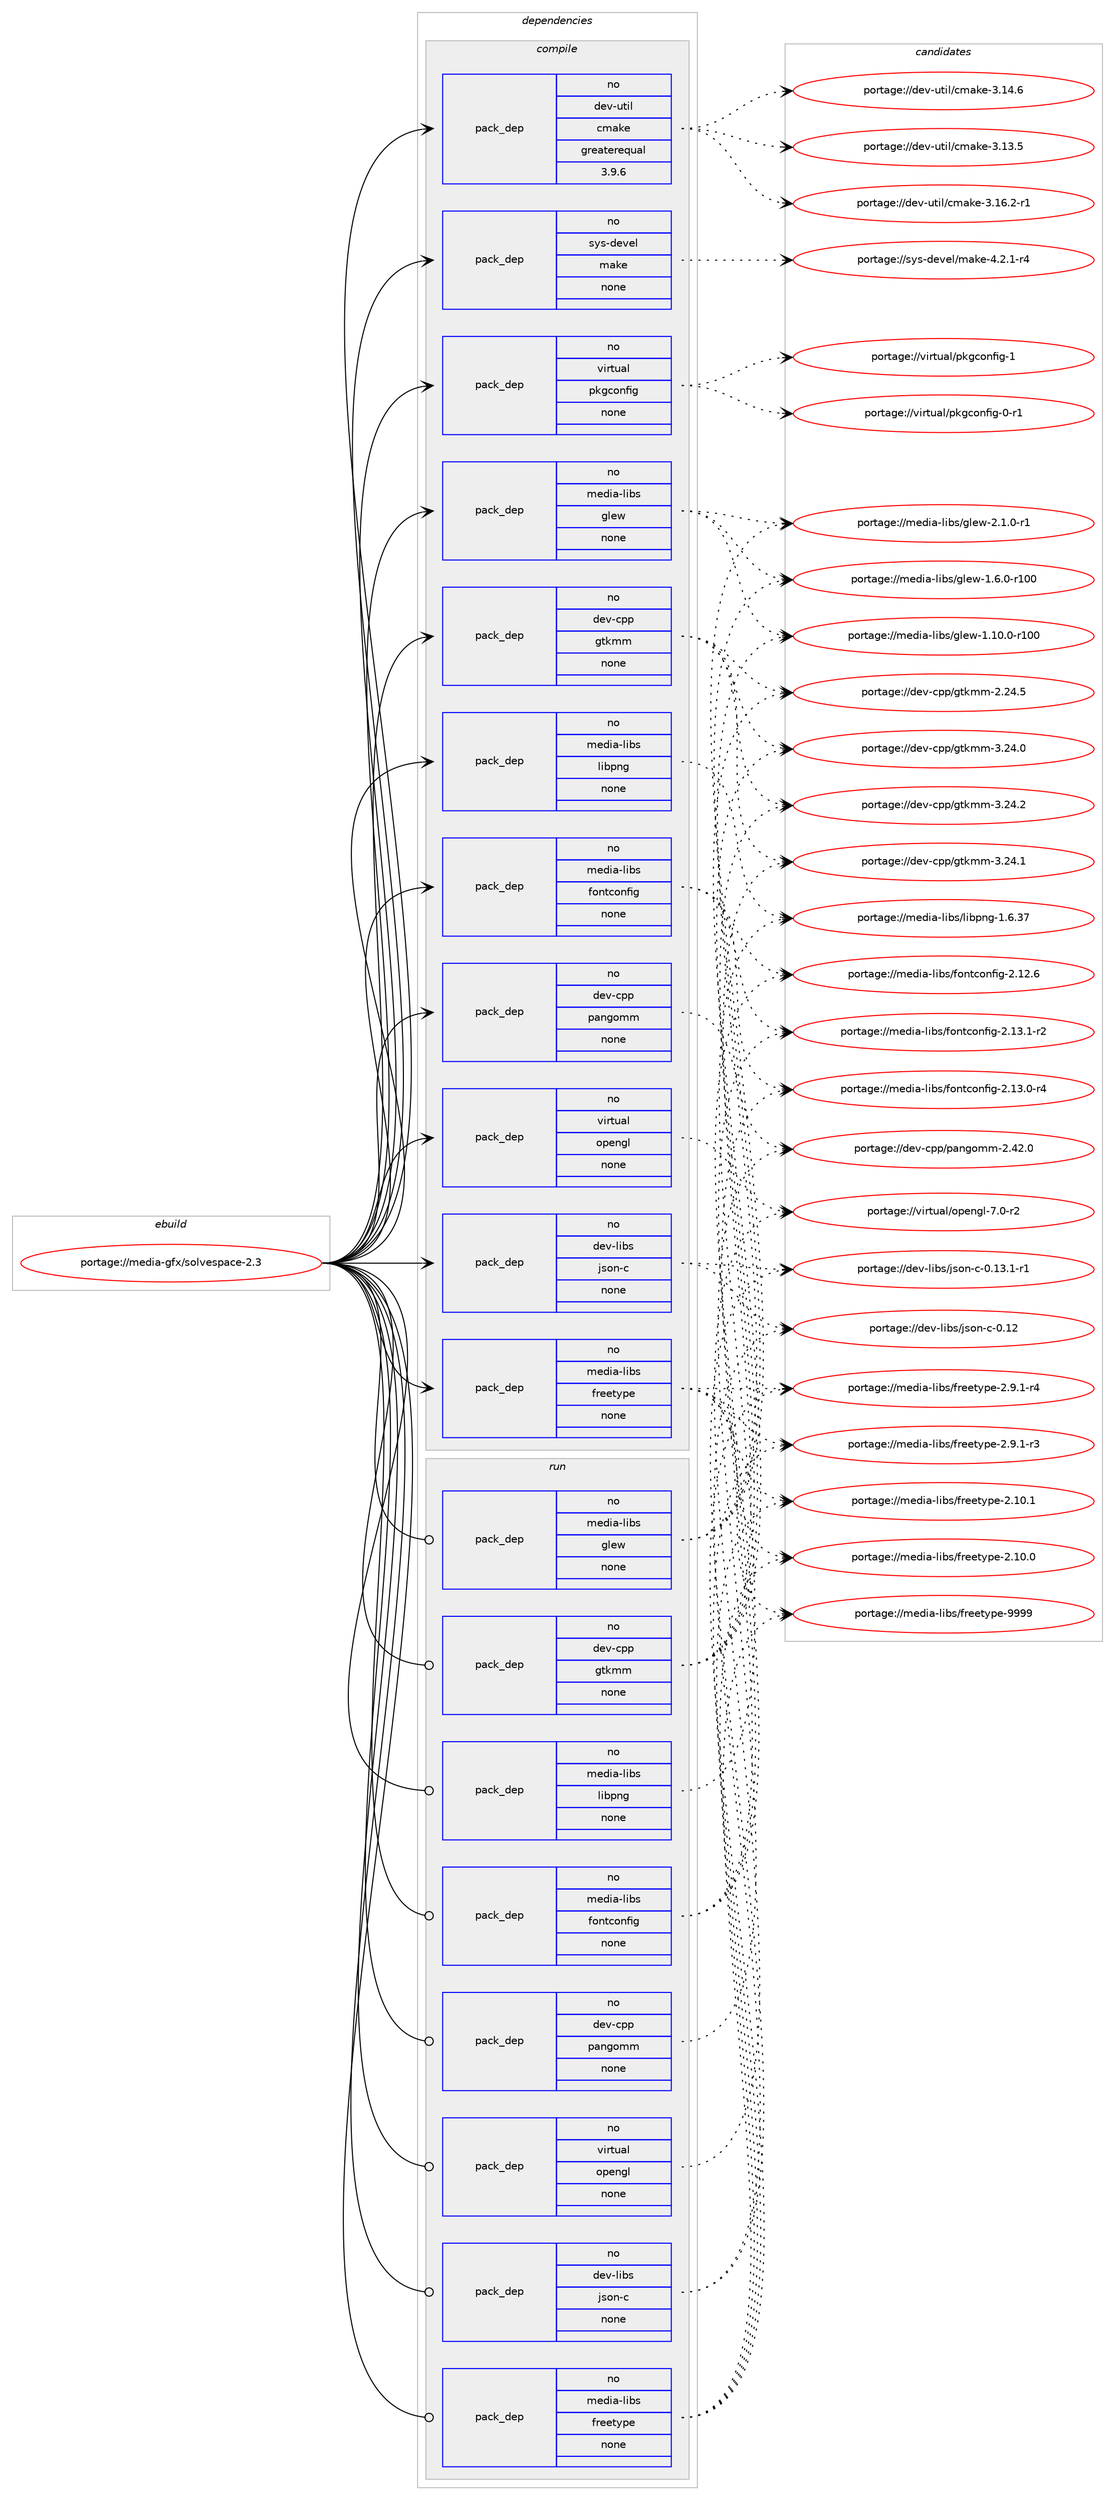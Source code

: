 digraph prolog {

# *************
# Graph options
# *************

newrank=true;
concentrate=true;
compound=true;
graph [rankdir=LR,fontname=Helvetica,fontsize=10,ranksep=1.5];#, ranksep=2.5, nodesep=0.2];
edge  [arrowhead=vee];
node  [fontname=Helvetica,fontsize=10];

# **********
# The ebuild
# **********

subgraph cluster_leftcol {
color=gray;
label=<<i>ebuild</i>>;
id [label="portage://media-gfx/solvespace-2.3", color=red, width=4, href="../media-gfx/solvespace-2.3.svg"];
}

# ****************
# The dependencies
# ****************

subgraph cluster_midcol {
color=gray;
label=<<i>dependencies</i>>;
subgraph cluster_compile {
fillcolor="#eeeeee";
style=filled;
label=<<i>compile</i>>;
subgraph pack164141 {
dependency217497 [label=<<TABLE BORDER="0" CELLBORDER="1" CELLSPACING="0" CELLPADDING="4" WIDTH="220"><TR><TD ROWSPAN="6" CELLPADDING="30">pack_dep</TD></TR><TR><TD WIDTH="110">no</TD></TR><TR><TD>dev-cpp</TD></TR><TR><TD>gtkmm</TD></TR><TR><TD>none</TD></TR><TR><TD></TD></TR></TABLE>>, shape=none, color=blue];
}
id:e -> dependency217497:w [weight=20,style="solid",arrowhead="vee"];
subgraph pack164142 {
dependency217498 [label=<<TABLE BORDER="0" CELLBORDER="1" CELLSPACING="0" CELLPADDING="4" WIDTH="220"><TR><TD ROWSPAN="6" CELLPADDING="30">pack_dep</TD></TR><TR><TD WIDTH="110">no</TD></TR><TR><TD>dev-cpp</TD></TR><TR><TD>pangomm</TD></TR><TR><TD>none</TD></TR><TR><TD></TD></TR></TABLE>>, shape=none, color=blue];
}
id:e -> dependency217498:w [weight=20,style="solid",arrowhead="vee"];
subgraph pack164143 {
dependency217499 [label=<<TABLE BORDER="0" CELLBORDER="1" CELLSPACING="0" CELLPADDING="4" WIDTH="220"><TR><TD ROWSPAN="6" CELLPADDING="30">pack_dep</TD></TR><TR><TD WIDTH="110">no</TD></TR><TR><TD>dev-libs</TD></TR><TR><TD>json-c</TD></TR><TR><TD>none</TD></TR><TR><TD></TD></TR></TABLE>>, shape=none, color=blue];
}
id:e -> dependency217499:w [weight=20,style="solid",arrowhead="vee"];
subgraph pack164144 {
dependency217500 [label=<<TABLE BORDER="0" CELLBORDER="1" CELLSPACING="0" CELLPADDING="4" WIDTH="220"><TR><TD ROWSPAN="6" CELLPADDING="30">pack_dep</TD></TR><TR><TD WIDTH="110">no</TD></TR><TR><TD>dev-util</TD></TR><TR><TD>cmake</TD></TR><TR><TD>greaterequal</TD></TR><TR><TD>3.9.6</TD></TR></TABLE>>, shape=none, color=blue];
}
id:e -> dependency217500:w [weight=20,style="solid",arrowhead="vee"];
subgraph pack164145 {
dependency217501 [label=<<TABLE BORDER="0" CELLBORDER="1" CELLSPACING="0" CELLPADDING="4" WIDTH="220"><TR><TD ROWSPAN="6" CELLPADDING="30">pack_dep</TD></TR><TR><TD WIDTH="110">no</TD></TR><TR><TD>media-libs</TD></TR><TR><TD>fontconfig</TD></TR><TR><TD>none</TD></TR><TR><TD></TD></TR></TABLE>>, shape=none, color=blue];
}
id:e -> dependency217501:w [weight=20,style="solid",arrowhead="vee"];
subgraph pack164146 {
dependency217502 [label=<<TABLE BORDER="0" CELLBORDER="1" CELLSPACING="0" CELLPADDING="4" WIDTH="220"><TR><TD ROWSPAN="6" CELLPADDING="30">pack_dep</TD></TR><TR><TD WIDTH="110">no</TD></TR><TR><TD>media-libs</TD></TR><TR><TD>freetype</TD></TR><TR><TD>none</TD></TR><TR><TD></TD></TR></TABLE>>, shape=none, color=blue];
}
id:e -> dependency217502:w [weight=20,style="solid",arrowhead="vee"];
subgraph pack164147 {
dependency217503 [label=<<TABLE BORDER="0" CELLBORDER="1" CELLSPACING="0" CELLPADDING="4" WIDTH="220"><TR><TD ROWSPAN="6" CELLPADDING="30">pack_dep</TD></TR><TR><TD WIDTH="110">no</TD></TR><TR><TD>media-libs</TD></TR><TR><TD>glew</TD></TR><TR><TD>none</TD></TR><TR><TD></TD></TR></TABLE>>, shape=none, color=blue];
}
id:e -> dependency217503:w [weight=20,style="solid",arrowhead="vee"];
subgraph pack164148 {
dependency217504 [label=<<TABLE BORDER="0" CELLBORDER="1" CELLSPACING="0" CELLPADDING="4" WIDTH="220"><TR><TD ROWSPAN="6" CELLPADDING="30">pack_dep</TD></TR><TR><TD WIDTH="110">no</TD></TR><TR><TD>media-libs</TD></TR><TR><TD>libpng</TD></TR><TR><TD>none</TD></TR><TR><TD></TD></TR></TABLE>>, shape=none, color=blue];
}
id:e -> dependency217504:w [weight=20,style="solid",arrowhead="vee"];
subgraph pack164149 {
dependency217505 [label=<<TABLE BORDER="0" CELLBORDER="1" CELLSPACING="0" CELLPADDING="4" WIDTH="220"><TR><TD ROWSPAN="6" CELLPADDING="30">pack_dep</TD></TR><TR><TD WIDTH="110">no</TD></TR><TR><TD>sys-devel</TD></TR><TR><TD>make</TD></TR><TR><TD>none</TD></TR><TR><TD></TD></TR></TABLE>>, shape=none, color=blue];
}
id:e -> dependency217505:w [weight=20,style="solid",arrowhead="vee"];
subgraph pack164150 {
dependency217506 [label=<<TABLE BORDER="0" CELLBORDER="1" CELLSPACING="0" CELLPADDING="4" WIDTH="220"><TR><TD ROWSPAN="6" CELLPADDING="30">pack_dep</TD></TR><TR><TD WIDTH="110">no</TD></TR><TR><TD>virtual</TD></TR><TR><TD>opengl</TD></TR><TR><TD>none</TD></TR><TR><TD></TD></TR></TABLE>>, shape=none, color=blue];
}
id:e -> dependency217506:w [weight=20,style="solid",arrowhead="vee"];
subgraph pack164151 {
dependency217507 [label=<<TABLE BORDER="0" CELLBORDER="1" CELLSPACING="0" CELLPADDING="4" WIDTH="220"><TR><TD ROWSPAN="6" CELLPADDING="30">pack_dep</TD></TR><TR><TD WIDTH="110">no</TD></TR><TR><TD>virtual</TD></TR><TR><TD>pkgconfig</TD></TR><TR><TD>none</TD></TR><TR><TD></TD></TR></TABLE>>, shape=none, color=blue];
}
id:e -> dependency217507:w [weight=20,style="solid",arrowhead="vee"];
}
subgraph cluster_compileandrun {
fillcolor="#eeeeee";
style=filled;
label=<<i>compile and run</i>>;
}
subgraph cluster_run {
fillcolor="#eeeeee";
style=filled;
label=<<i>run</i>>;
subgraph pack164152 {
dependency217508 [label=<<TABLE BORDER="0" CELLBORDER="1" CELLSPACING="0" CELLPADDING="4" WIDTH="220"><TR><TD ROWSPAN="6" CELLPADDING="30">pack_dep</TD></TR><TR><TD WIDTH="110">no</TD></TR><TR><TD>dev-cpp</TD></TR><TR><TD>gtkmm</TD></TR><TR><TD>none</TD></TR><TR><TD></TD></TR></TABLE>>, shape=none, color=blue];
}
id:e -> dependency217508:w [weight=20,style="solid",arrowhead="odot"];
subgraph pack164153 {
dependency217509 [label=<<TABLE BORDER="0" CELLBORDER="1" CELLSPACING="0" CELLPADDING="4" WIDTH="220"><TR><TD ROWSPAN="6" CELLPADDING="30">pack_dep</TD></TR><TR><TD WIDTH="110">no</TD></TR><TR><TD>dev-cpp</TD></TR><TR><TD>pangomm</TD></TR><TR><TD>none</TD></TR><TR><TD></TD></TR></TABLE>>, shape=none, color=blue];
}
id:e -> dependency217509:w [weight=20,style="solid",arrowhead="odot"];
subgraph pack164154 {
dependency217510 [label=<<TABLE BORDER="0" CELLBORDER="1" CELLSPACING="0" CELLPADDING="4" WIDTH="220"><TR><TD ROWSPAN="6" CELLPADDING="30">pack_dep</TD></TR><TR><TD WIDTH="110">no</TD></TR><TR><TD>dev-libs</TD></TR><TR><TD>json-c</TD></TR><TR><TD>none</TD></TR><TR><TD></TD></TR></TABLE>>, shape=none, color=blue];
}
id:e -> dependency217510:w [weight=20,style="solid",arrowhead="odot"];
subgraph pack164155 {
dependency217511 [label=<<TABLE BORDER="0" CELLBORDER="1" CELLSPACING="0" CELLPADDING="4" WIDTH="220"><TR><TD ROWSPAN="6" CELLPADDING="30">pack_dep</TD></TR><TR><TD WIDTH="110">no</TD></TR><TR><TD>media-libs</TD></TR><TR><TD>fontconfig</TD></TR><TR><TD>none</TD></TR><TR><TD></TD></TR></TABLE>>, shape=none, color=blue];
}
id:e -> dependency217511:w [weight=20,style="solid",arrowhead="odot"];
subgraph pack164156 {
dependency217512 [label=<<TABLE BORDER="0" CELLBORDER="1" CELLSPACING="0" CELLPADDING="4" WIDTH="220"><TR><TD ROWSPAN="6" CELLPADDING="30">pack_dep</TD></TR><TR><TD WIDTH="110">no</TD></TR><TR><TD>media-libs</TD></TR><TR><TD>freetype</TD></TR><TR><TD>none</TD></TR><TR><TD></TD></TR></TABLE>>, shape=none, color=blue];
}
id:e -> dependency217512:w [weight=20,style="solid",arrowhead="odot"];
subgraph pack164157 {
dependency217513 [label=<<TABLE BORDER="0" CELLBORDER="1" CELLSPACING="0" CELLPADDING="4" WIDTH="220"><TR><TD ROWSPAN="6" CELLPADDING="30">pack_dep</TD></TR><TR><TD WIDTH="110">no</TD></TR><TR><TD>media-libs</TD></TR><TR><TD>glew</TD></TR><TR><TD>none</TD></TR><TR><TD></TD></TR></TABLE>>, shape=none, color=blue];
}
id:e -> dependency217513:w [weight=20,style="solid",arrowhead="odot"];
subgraph pack164158 {
dependency217514 [label=<<TABLE BORDER="0" CELLBORDER="1" CELLSPACING="0" CELLPADDING="4" WIDTH="220"><TR><TD ROWSPAN="6" CELLPADDING="30">pack_dep</TD></TR><TR><TD WIDTH="110">no</TD></TR><TR><TD>media-libs</TD></TR><TR><TD>libpng</TD></TR><TR><TD>none</TD></TR><TR><TD></TD></TR></TABLE>>, shape=none, color=blue];
}
id:e -> dependency217514:w [weight=20,style="solid",arrowhead="odot"];
subgraph pack164159 {
dependency217515 [label=<<TABLE BORDER="0" CELLBORDER="1" CELLSPACING="0" CELLPADDING="4" WIDTH="220"><TR><TD ROWSPAN="6" CELLPADDING="30">pack_dep</TD></TR><TR><TD WIDTH="110">no</TD></TR><TR><TD>virtual</TD></TR><TR><TD>opengl</TD></TR><TR><TD>none</TD></TR><TR><TD></TD></TR></TABLE>>, shape=none, color=blue];
}
id:e -> dependency217515:w [weight=20,style="solid",arrowhead="odot"];
}
}

# **************
# The candidates
# **************

subgraph cluster_choices {
rank=same;
color=gray;
label=<<i>candidates</i>>;

subgraph choice164141 {
color=black;
nodesep=1;
choice10010111845991121124710311610710910945514650524650 [label="portage://dev-cpp/gtkmm-3.24.2", color=red, width=4,href="../dev-cpp/gtkmm-3.24.2.svg"];
choice10010111845991121124710311610710910945514650524649 [label="portage://dev-cpp/gtkmm-3.24.1", color=red, width=4,href="../dev-cpp/gtkmm-3.24.1.svg"];
choice10010111845991121124710311610710910945514650524648 [label="portage://dev-cpp/gtkmm-3.24.0", color=red, width=4,href="../dev-cpp/gtkmm-3.24.0.svg"];
choice10010111845991121124710311610710910945504650524653 [label="portage://dev-cpp/gtkmm-2.24.5", color=red, width=4,href="../dev-cpp/gtkmm-2.24.5.svg"];
dependency217497:e -> choice10010111845991121124710311610710910945514650524650:w [style=dotted,weight="100"];
dependency217497:e -> choice10010111845991121124710311610710910945514650524649:w [style=dotted,weight="100"];
dependency217497:e -> choice10010111845991121124710311610710910945514650524648:w [style=dotted,weight="100"];
dependency217497:e -> choice10010111845991121124710311610710910945504650524653:w [style=dotted,weight="100"];
}
subgraph choice164142 {
color=black;
nodesep=1;
choice1001011184599112112471129711010311110910945504652504648 [label="portage://dev-cpp/pangomm-2.42.0", color=red, width=4,href="../dev-cpp/pangomm-2.42.0.svg"];
dependency217498:e -> choice1001011184599112112471129711010311110910945504652504648:w [style=dotted,weight="100"];
}
subgraph choice164143 {
color=black;
nodesep=1;
choice1001011184510810598115471061151111104599454846495146494511449 [label="portage://dev-libs/json-c-0.13.1-r1", color=red, width=4,href="../dev-libs/json-c-0.13.1-r1.svg"];
choice10010111845108105981154710611511111045994548464950 [label="portage://dev-libs/json-c-0.12", color=red, width=4,href="../dev-libs/json-c-0.12.svg"];
dependency217499:e -> choice1001011184510810598115471061151111104599454846495146494511449:w [style=dotted,weight="100"];
dependency217499:e -> choice10010111845108105981154710611511111045994548464950:w [style=dotted,weight="100"];
}
subgraph choice164144 {
color=black;
nodesep=1;
choice10010111845117116105108479910997107101455146495446504511449 [label="portage://dev-util/cmake-3.16.2-r1", color=red, width=4,href="../dev-util/cmake-3.16.2-r1.svg"];
choice1001011184511711610510847991099710710145514649524654 [label="portage://dev-util/cmake-3.14.6", color=red, width=4,href="../dev-util/cmake-3.14.6.svg"];
choice1001011184511711610510847991099710710145514649514653 [label="portage://dev-util/cmake-3.13.5", color=red, width=4,href="../dev-util/cmake-3.13.5.svg"];
dependency217500:e -> choice10010111845117116105108479910997107101455146495446504511449:w [style=dotted,weight="100"];
dependency217500:e -> choice1001011184511711610510847991099710710145514649524654:w [style=dotted,weight="100"];
dependency217500:e -> choice1001011184511711610510847991099710710145514649514653:w [style=dotted,weight="100"];
}
subgraph choice164145 {
color=black;
nodesep=1;
choice1091011001059745108105981154710211111011699111110102105103455046495146494511450 [label="portage://media-libs/fontconfig-2.13.1-r2", color=red, width=4,href="../media-libs/fontconfig-2.13.1-r2.svg"];
choice1091011001059745108105981154710211111011699111110102105103455046495146484511452 [label="portage://media-libs/fontconfig-2.13.0-r4", color=red, width=4,href="../media-libs/fontconfig-2.13.0-r4.svg"];
choice109101100105974510810598115471021111101169911111010210510345504649504654 [label="portage://media-libs/fontconfig-2.12.6", color=red, width=4,href="../media-libs/fontconfig-2.12.6.svg"];
dependency217501:e -> choice1091011001059745108105981154710211111011699111110102105103455046495146494511450:w [style=dotted,weight="100"];
dependency217501:e -> choice1091011001059745108105981154710211111011699111110102105103455046495146484511452:w [style=dotted,weight="100"];
dependency217501:e -> choice109101100105974510810598115471021111101169911111010210510345504649504654:w [style=dotted,weight="100"];
}
subgraph choice164146 {
color=black;
nodesep=1;
choice109101100105974510810598115471021141011011161211121014557575757 [label="portage://media-libs/freetype-9999", color=red, width=4,href="../media-libs/freetype-9999.svg"];
choice109101100105974510810598115471021141011011161211121014550465746494511452 [label="portage://media-libs/freetype-2.9.1-r4", color=red, width=4,href="../media-libs/freetype-2.9.1-r4.svg"];
choice109101100105974510810598115471021141011011161211121014550465746494511451 [label="portage://media-libs/freetype-2.9.1-r3", color=red, width=4,href="../media-libs/freetype-2.9.1-r3.svg"];
choice1091011001059745108105981154710211410110111612111210145504649484649 [label="portage://media-libs/freetype-2.10.1", color=red, width=4,href="../media-libs/freetype-2.10.1.svg"];
choice1091011001059745108105981154710211410110111612111210145504649484648 [label="portage://media-libs/freetype-2.10.0", color=red, width=4,href="../media-libs/freetype-2.10.0.svg"];
dependency217502:e -> choice109101100105974510810598115471021141011011161211121014557575757:w [style=dotted,weight="100"];
dependency217502:e -> choice109101100105974510810598115471021141011011161211121014550465746494511452:w [style=dotted,weight="100"];
dependency217502:e -> choice109101100105974510810598115471021141011011161211121014550465746494511451:w [style=dotted,weight="100"];
dependency217502:e -> choice1091011001059745108105981154710211410110111612111210145504649484649:w [style=dotted,weight="100"];
dependency217502:e -> choice1091011001059745108105981154710211410110111612111210145504649484648:w [style=dotted,weight="100"];
}
subgraph choice164147 {
color=black;
nodesep=1;
choice109101100105974510810598115471031081011194550464946484511449 [label="portage://media-libs/glew-2.1.0-r1", color=red, width=4,href="../media-libs/glew-2.1.0-r1.svg"];
choice1091011001059745108105981154710310810111945494654464845114494848 [label="portage://media-libs/glew-1.6.0-r100", color=red, width=4,href="../media-libs/glew-1.6.0-r100.svg"];
choice109101100105974510810598115471031081011194549464948464845114494848 [label="portage://media-libs/glew-1.10.0-r100", color=red, width=4,href="../media-libs/glew-1.10.0-r100.svg"];
dependency217503:e -> choice109101100105974510810598115471031081011194550464946484511449:w [style=dotted,weight="100"];
dependency217503:e -> choice1091011001059745108105981154710310810111945494654464845114494848:w [style=dotted,weight="100"];
dependency217503:e -> choice109101100105974510810598115471031081011194549464948464845114494848:w [style=dotted,weight="100"];
}
subgraph choice164148 {
color=black;
nodesep=1;
choice109101100105974510810598115471081059811211010345494654465155 [label="portage://media-libs/libpng-1.6.37", color=red, width=4,href="../media-libs/libpng-1.6.37.svg"];
dependency217504:e -> choice109101100105974510810598115471081059811211010345494654465155:w [style=dotted,weight="100"];
}
subgraph choice164149 {
color=black;
nodesep=1;
choice1151211154510010111810110847109971071014552465046494511452 [label="portage://sys-devel/make-4.2.1-r4", color=red, width=4,href="../sys-devel/make-4.2.1-r4.svg"];
dependency217505:e -> choice1151211154510010111810110847109971071014552465046494511452:w [style=dotted,weight="100"];
}
subgraph choice164150 {
color=black;
nodesep=1;
choice1181051141161179710847111112101110103108455546484511450 [label="portage://virtual/opengl-7.0-r2", color=red, width=4,href="../virtual/opengl-7.0-r2.svg"];
dependency217506:e -> choice1181051141161179710847111112101110103108455546484511450:w [style=dotted,weight="100"];
}
subgraph choice164151 {
color=black;
nodesep=1;
choice1181051141161179710847112107103991111101021051034549 [label="portage://virtual/pkgconfig-1", color=red, width=4,href="../virtual/pkgconfig-1.svg"];
choice11810511411611797108471121071039911111010210510345484511449 [label="portage://virtual/pkgconfig-0-r1", color=red, width=4,href="../virtual/pkgconfig-0-r1.svg"];
dependency217507:e -> choice1181051141161179710847112107103991111101021051034549:w [style=dotted,weight="100"];
dependency217507:e -> choice11810511411611797108471121071039911111010210510345484511449:w [style=dotted,weight="100"];
}
subgraph choice164152 {
color=black;
nodesep=1;
choice10010111845991121124710311610710910945514650524650 [label="portage://dev-cpp/gtkmm-3.24.2", color=red, width=4,href="../dev-cpp/gtkmm-3.24.2.svg"];
choice10010111845991121124710311610710910945514650524649 [label="portage://dev-cpp/gtkmm-3.24.1", color=red, width=4,href="../dev-cpp/gtkmm-3.24.1.svg"];
choice10010111845991121124710311610710910945514650524648 [label="portage://dev-cpp/gtkmm-3.24.0", color=red, width=4,href="../dev-cpp/gtkmm-3.24.0.svg"];
choice10010111845991121124710311610710910945504650524653 [label="portage://dev-cpp/gtkmm-2.24.5", color=red, width=4,href="../dev-cpp/gtkmm-2.24.5.svg"];
dependency217508:e -> choice10010111845991121124710311610710910945514650524650:w [style=dotted,weight="100"];
dependency217508:e -> choice10010111845991121124710311610710910945514650524649:w [style=dotted,weight="100"];
dependency217508:e -> choice10010111845991121124710311610710910945514650524648:w [style=dotted,weight="100"];
dependency217508:e -> choice10010111845991121124710311610710910945504650524653:w [style=dotted,weight="100"];
}
subgraph choice164153 {
color=black;
nodesep=1;
choice1001011184599112112471129711010311110910945504652504648 [label="portage://dev-cpp/pangomm-2.42.0", color=red, width=4,href="../dev-cpp/pangomm-2.42.0.svg"];
dependency217509:e -> choice1001011184599112112471129711010311110910945504652504648:w [style=dotted,weight="100"];
}
subgraph choice164154 {
color=black;
nodesep=1;
choice1001011184510810598115471061151111104599454846495146494511449 [label="portage://dev-libs/json-c-0.13.1-r1", color=red, width=4,href="../dev-libs/json-c-0.13.1-r1.svg"];
choice10010111845108105981154710611511111045994548464950 [label="portage://dev-libs/json-c-0.12", color=red, width=4,href="../dev-libs/json-c-0.12.svg"];
dependency217510:e -> choice1001011184510810598115471061151111104599454846495146494511449:w [style=dotted,weight="100"];
dependency217510:e -> choice10010111845108105981154710611511111045994548464950:w [style=dotted,weight="100"];
}
subgraph choice164155 {
color=black;
nodesep=1;
choice1091011001059745108105981154710211111011699111110102105103455046495146494511450 [label="portage://media-libs/fontconfig-2.13.1-r2", color=red, width=4,href="../media-libs/fontconfig-2.13.1-r2.svg"];
choice1091011001059745108105981154710211111011699111110102105103455046495146484511452 [label="portage://media-libs/fontconfig-2.13.0-r4", color=red, width=4,href="../media-libs/fontconfig-2.13.0-r4.svg"];
choice109101100105974510810598115471021111101169911111010210510345504649504654 [label="portage://media-libs/fontconfig-2.12.6", color=red, width=4,href="../media-libs/fontconfig-2.12.6.svg"];
dependency217511:e -> choice1091011001059745108105981154710211111011699111110102105103455046495146494511450:w [style=dotted,weight="100"];
dependency217511:e -> choice1091011001059745108105981154710211111011699111110102105103455046495146484511452:w [style=dotted,weight="100"];
dependency217511:e -> choice109101100105974510810598115471021111101169911111010210510345504649504654:w [style=dotted,weight="100"];
}
subgraph choice164156 {
color=black;
nodesep=1;
choice109101100105974510810598115471021141011011161211121014557575757 [label="portage://media-libs/freetype-9999", color=red, width=4,href="../media-libs/freetype-9999.svg"];
choice109101100105974510810598115471021141011011161211121014550465746494511452 [label="portage://media-libs/freetype-2.9.1-r4", color=red, width=4,href="../media-libs/freetype-2.9.1-r4.svg"];
choice109101100105974510810598115471021141011011161211121014550465746494511451 [label="portage://media-libs/freetype-2.9.1-r3", color=red, width=4,href="../media-libs/freetype-2.9.1-r3.svg"];
choice1091011001059745108105981154710211410110111612111210145504649484649 [label="portage://media-libs/freetype-2.10.1", color=red, width=4,href="../media-libs/freetype-2.10.1.svg"];
choice1091011001059745108105981154710211410110111612111210145504649484648 [label="portage://media-libs/freetype-2.10.0", color=red, width=4,href="../media-libs/freetype-2.10.0.svg"];
dependency217512:e -> choice109101100105974510810598115471021141011011161211121014557575757:w [style=dotted,weight="100"];
dependency217512:e -> choice109101100105974510810598115471021141011011161211121014550465746494511452:w [style=dotted,weight="100"];
dependency217512:e -> choice109101100105974510810598115471021141011011161211121014550465746494511451:w [style=dotted,weight="100"];
dependency217512:e -> choice1091011001059745108105981154710211410110111612111210145504649484649:w [style=dotted,weight="100"];
dependency217512:e -> choice1091011001059745108105981154710211410110111612111210145504649484648:w [style=dotted,weight="100"];
}
subgraph choice164157 {
color=black;
nodesep=1;
choice109101100105974510810598115471031081011194550464946484511449 [label="portage://media-libs/glew-2.1.0-r1", color=red, width=4,href="../media-libs/glew-2.1.0-r1.svg"];
choice1091011001059745108105981154710310810111945494654464845114494848 [label="portage://media-libs/glew-1.6.0-r100", color=red, width=4,href="../media-libs/glew-1.6.0-r100.svg"];
choice109101100105974510810598115471031081011194549464948464845114494848 [label="portage://media-libs/glew-1.10.0-r100", color=red, width=4,href="../media-libs/glew-1.10.0-r100.svg"];
dependency217513:e -> choice109101100105974510810598115471031081011194550464946484511449:w [style=dotted,weight="100"];
dependency217513:e -> choice1091011001059745108105981154710310810111945494654464845114494848:w [style=dotted,weight="100"];
dependency217513:e -> choice109101100105974510810598115471031081011194549464948464845114494848:w [style=dotted,weight="100"];
}
subgraph choice164158 {
color=black;
nodesep=1;
choice109101100105974510810598115471081059811211010345494654465155 [label="portage://media-libs/libpng-1.6.37", color=red, width=4,href="../media-libs/libpng-1.6.37.svg"];
dependency217514:e -> choice109101100105974510810598115471081059811211010345494654465155:w [style=dotted,weight="100"];
}
subgraph choice164159 {
color=black;
nodesep=1;
choice1181051141161179710847111112101110103108455546484511450 [label="portage://virtual/opengl-7.0-r2", color=red, width=4,href="../virtual/opengl-7.0-r2.svg"];
dependency217515:e -> choice1181051141161179710847111112101110103108455546484511450:w [style=dotted,weight="100"];
}
}

}
